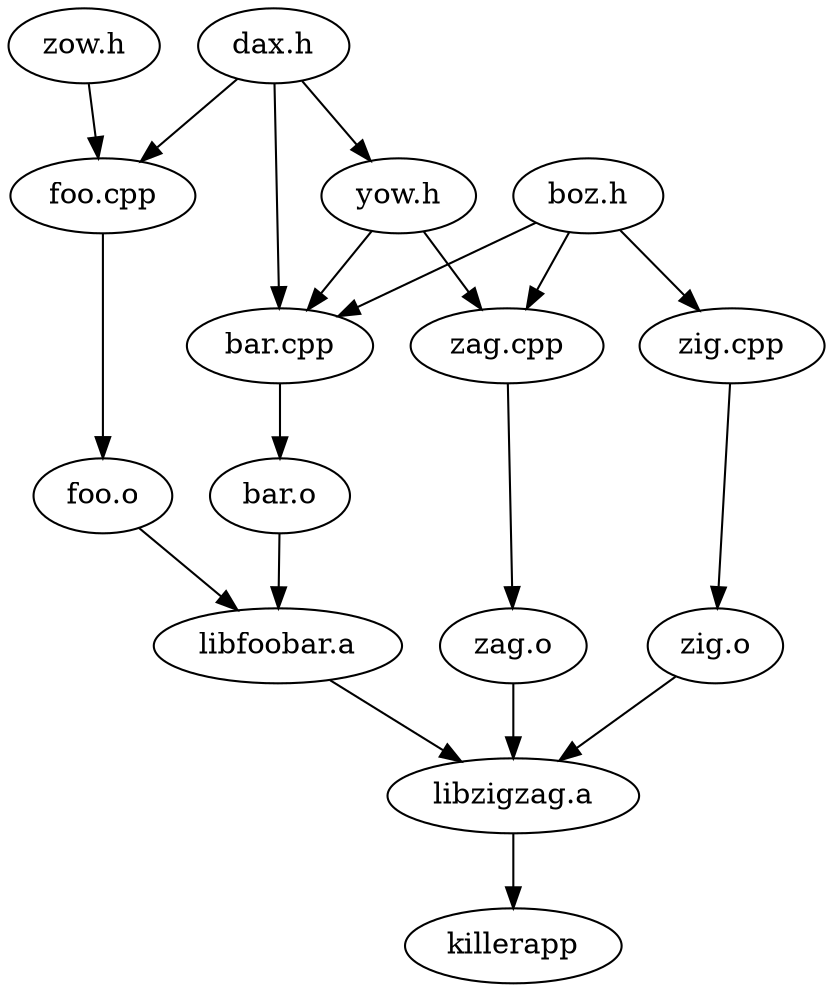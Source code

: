 digraph G {
	0[label="dax.h"];
	1[label="yow.h"];
	2[label="boz.h"];
	3[label="zow.h"];
	4[label="foo.cpp"];
	5[label="foo.o"];
	6[label="bar.cpp"];
	7[label="bar.o"];
	8[label="libfoobar.a"];
	9[label="zig.cpp"];
	10[label = "zig.o"];
	11[label = "zag.cpp"];
	12[label = "zag.o"];
	13[label = "libzigzag.a"];
	14[label = killerapp];

	0->4;
	0->6;
	0->1;
	1->6;
	1->11;
	2->6;
	2->9;
	2->11;
	3->4;
	4->5;
	5->8;
	6->7;
	7->8;
	8->13;
	9->10;
	10->13;
	11->12;
	12->13;
	13->14;
}